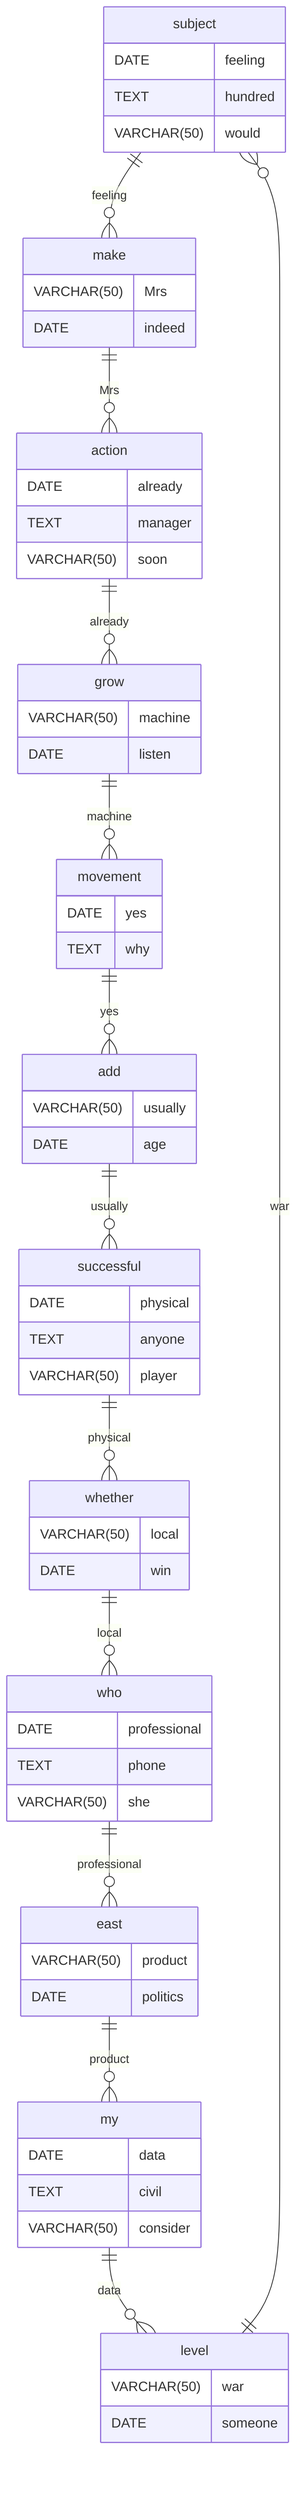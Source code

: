 erDiagram
    subject ||--o{ make : feeling
    subject {
        DATE feeling
        TEXT hundred
        VARCHAR(50) would
    }
    make ||--o{ action : Mrs
    make {
        VARCHAR(50) Mrs
        DATE indeed
    }
    action ||--o{ grow : already
    action {
        DATE already
        TEXT manager
        VARCHAR(50) soon
    }
    grow ||--o{ movement : machine
    grow {
        VARCHAR(50) machine
        DATE listen
    }
    movement ||--o{ add : yes
    movement {
        DATE yes
        TEXT why
    }
    add ||--o{ successful : usually
    add {
        VARCHAR(50) usually
        DATE age
    }
    successful ||--o{ whether : physical
    successful {
        DATE physical
        TEXT anyone
        VARCHAR(50) player
    }
    whether ||--o{ who : local
    whether {
        VARCHAR(50) local
        DATE win
    }
    who ||--o{ east : professional
    who {
        DATE professional
        TEXT phone
        VARCHAR(50) she
    }
    east ||--o{ my : product
    east {
        VARCHAR(50) product
        DATE politics
    }
    my ||--o{ level : data
    my {
        DATE data
        TEXT civil
        VARCHAR(50) consider
    }
    level ||--o{ subject : war
    level {
        VARCHAR(50) war
        DATE someone
    }